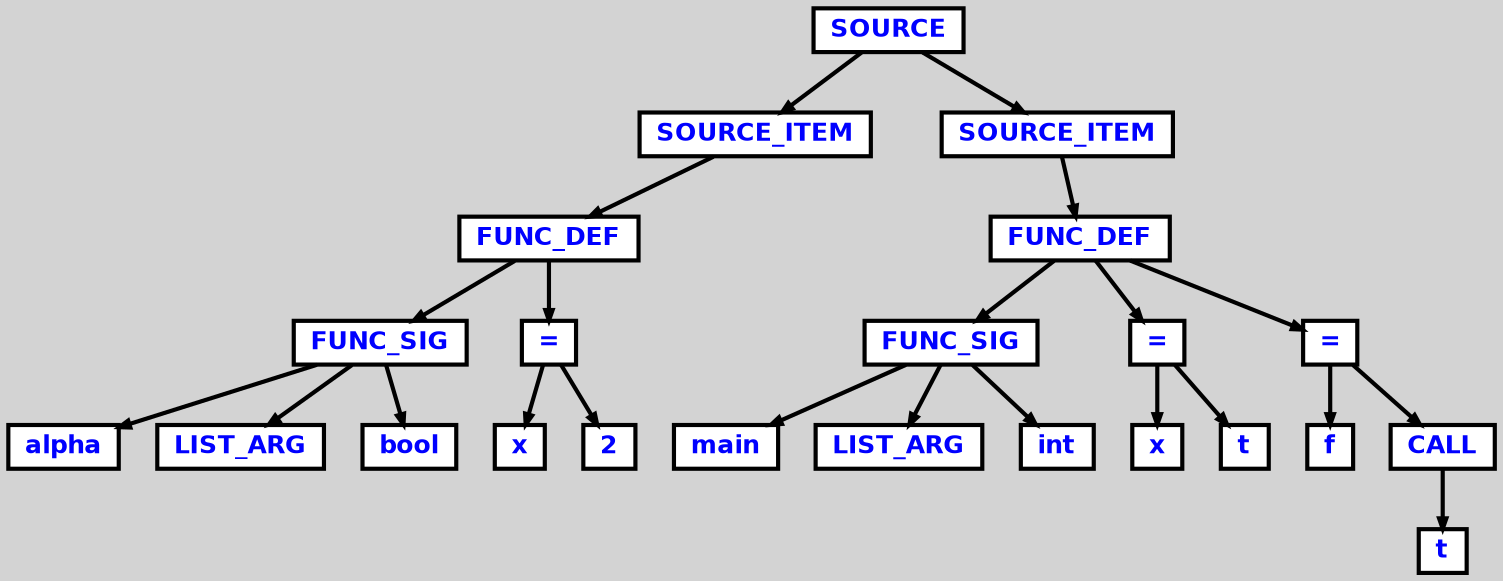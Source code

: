 digraph {

	ordering=out;
	ranksep=.4;
	bgcolor="lightgrey";  node [shape=box, fixedsize=false, fontsize=12, fontname="Helvetica-bold", fontcolor="blue"
	width=.25, height=.25, color="black", fillcolor="white", style="filled, solid, bold"];

	edge [arrowsize=.5, color="black", style="bold"]

	n0x7ba0a8f708f8[label="SOURCE"]
	n0x7ba0a8f6ea80[label="SOURCE_ITEM"]
	n0x7ba0a8f6e948[label="FUNC_DEF"]
	n0x7ba0a8f6dbe0[label="FUNC_SIG"]
	n0x7ba0a8f6d970[label="alpha"]
	n0x7ba0a8f6daa8[label="LIST_ARG"]
	n0x7ba0a8f6de50[label="bool"]
	n0x7ba0a8f6e6d8[label="="]
	n0x7ba0a8f6e468[label="x"]
	n0x7ba0a8f6e810[label="2"]
	n0x7ba0a8f707c0[label="SOURCE_ITEM"]
	n0x7ba0a8f70688[label="FUNC_DEF"]
	n0x7ba0a8f6ecf0[label="FUNC_SIG"]
	n0x7ba0a8f6e330[label="main"]
	n0x7ba0a8f6ebb8[label="LIST_ARG"]
	n0x7ba0a8f6ef60[label="int"]
	n0x7ba0a8f6f7e8[label="="]
	n0x7ba0a8f6f578[label="x"]
	n0x7ba0a8f6f920[label="t"]
	n0x7ba0a8f70550[label="="]
	n0x7ba0a8f6ff38[label="f"]
	n0x7ba0a8f70418[label="CALL"]
	n0x7ba0a8f702e0[label="t"]

		n0x7ba0a8f708f8 -> n0x7ba0a8f6ea80		// SOURCE -> SOURCE_ITEM
		n0x7ba0a8f6ea80 -> n0x7ba0a8f6e948		// SOURCE_ITEM -> FUNC_DEF
		n0x7ba0a8f6e948 -> n0x7ba0a8f6dbe0		// FUNC_DEF -> FUNC_SIG
		n0x7ba0a8f6dbe0 -> n0x7ba0a8f6d970		// FUNC_SIG -> alpha
		n0x7ba0a8f6dbe0 -> n0x7ba0a8f6daa8		// FUNC_SIG -> LIST_ARG
		n0x7ba0a8f6dbe0 -> n0x7ba0a8f6de50		// FUNC_SIG -> bool
		n0x7ba0a8f6e948 -> n0x7ba0a8f6e6d8		// FUNC_DEF -> =
		n0x7ba0a8f6e6d8 -> n0x7ba0a8f6e468		// = -> x
		n0x7ba0a8f6e6d8 -> n0x7ba0a8f6e810		// = -> 2
		n0x7ba0a8f708f8 -> n0x7ba0a8f707c0		// SOURCE -> SOURCE_ITEM
		n0x7ba0a8f707c0 -> n0x7ba0a8f70688		// SOURCE_ITEM -> FUNC_DEF
		n0x7ba0a8f70688 -> n0x7ba0a8f6ecf0		// FUNC_DEF -> FUNC_SIG
		n0x7ba0a8f6ecf0 -> n0x7ba0a8f6e330		// FUNC_SIG -> main
		n0x7ba0a8f6ecf0 -> n0x7ba0a8f6ebb8		// FUNC_SIG -> LIST_ARG
		n0x7ba0a8f6ecf0 -> n0x7ba0a8f6ef60		// FUNC_SIG -> int
		n0x7ba0a8f70688 -> n0x7ba0a8f6f7e8		// FUNC_DEF -> =
		n0x7ba0a8f6f7e8 -> n0x7ba0a8f6f578		// = -> x
		n0x7ba0a8f6f7e8 -> n0x7ba0a8f6f920		// = -> t
		n0x7ba0a8f70688 -> n0x7ba0a8f70550		// FUNC_DEF -> =
		n0x7ba0a8f70550 -> n0x7ba0a8f6ff38		// = -> f
		n0x7ba0a8f70550 -> n0x7ba0a8f70418		// = -> CALL
		n0x7ba0a8f70418 -> n0x7ba0a8f702e0		// CALL -> t

}